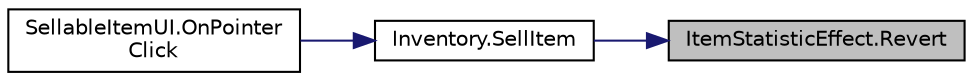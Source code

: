 digraph "ItemStatisticEffect.Revert"
{
 // INTERACTIVE_SVG=YES
 // LATEX_PDF_SIZE
  edge [fontname="Helvetica",fontsize="10",labelfontname="Helvetica",labelfontsize="10"];
  node [fontname="Helvetica",fontsize="10",shape=record];
  rankdir="RL";
  Node1 [label="ItemStatisticEffect.Revert",height=0.2,width=0.4,color="black", fillcolor="grey75", style="filled", fontcolor="black",tooltip=" "];
  Node1 -> Node2 [dir="back",color="midnightblue",fontsize="10",style="solid",fontname="Helvetica"];
  Node2 [label="Inventory.SellItem",height=0.2,width=0.4,color="black", fillcolor="white", style="filled",URL="$class_inventory.html#af1e7ae193e520340f457705d73e27607",tooltip=" "];
  Node2 -> Node3 [dir="back",color="midnightblue",fontsize="10",style="solid",fontname="Helvetica"];
  Node3 [label="SellableItemUI.OnPointer\lClick",height=0.2,width=0.4,color="black", fillcolor="white", style="filled",URL="$class_sellable_item_u_i.html#acf95fddf5bd754193101c046807a195c",tooltip=" "];
}
